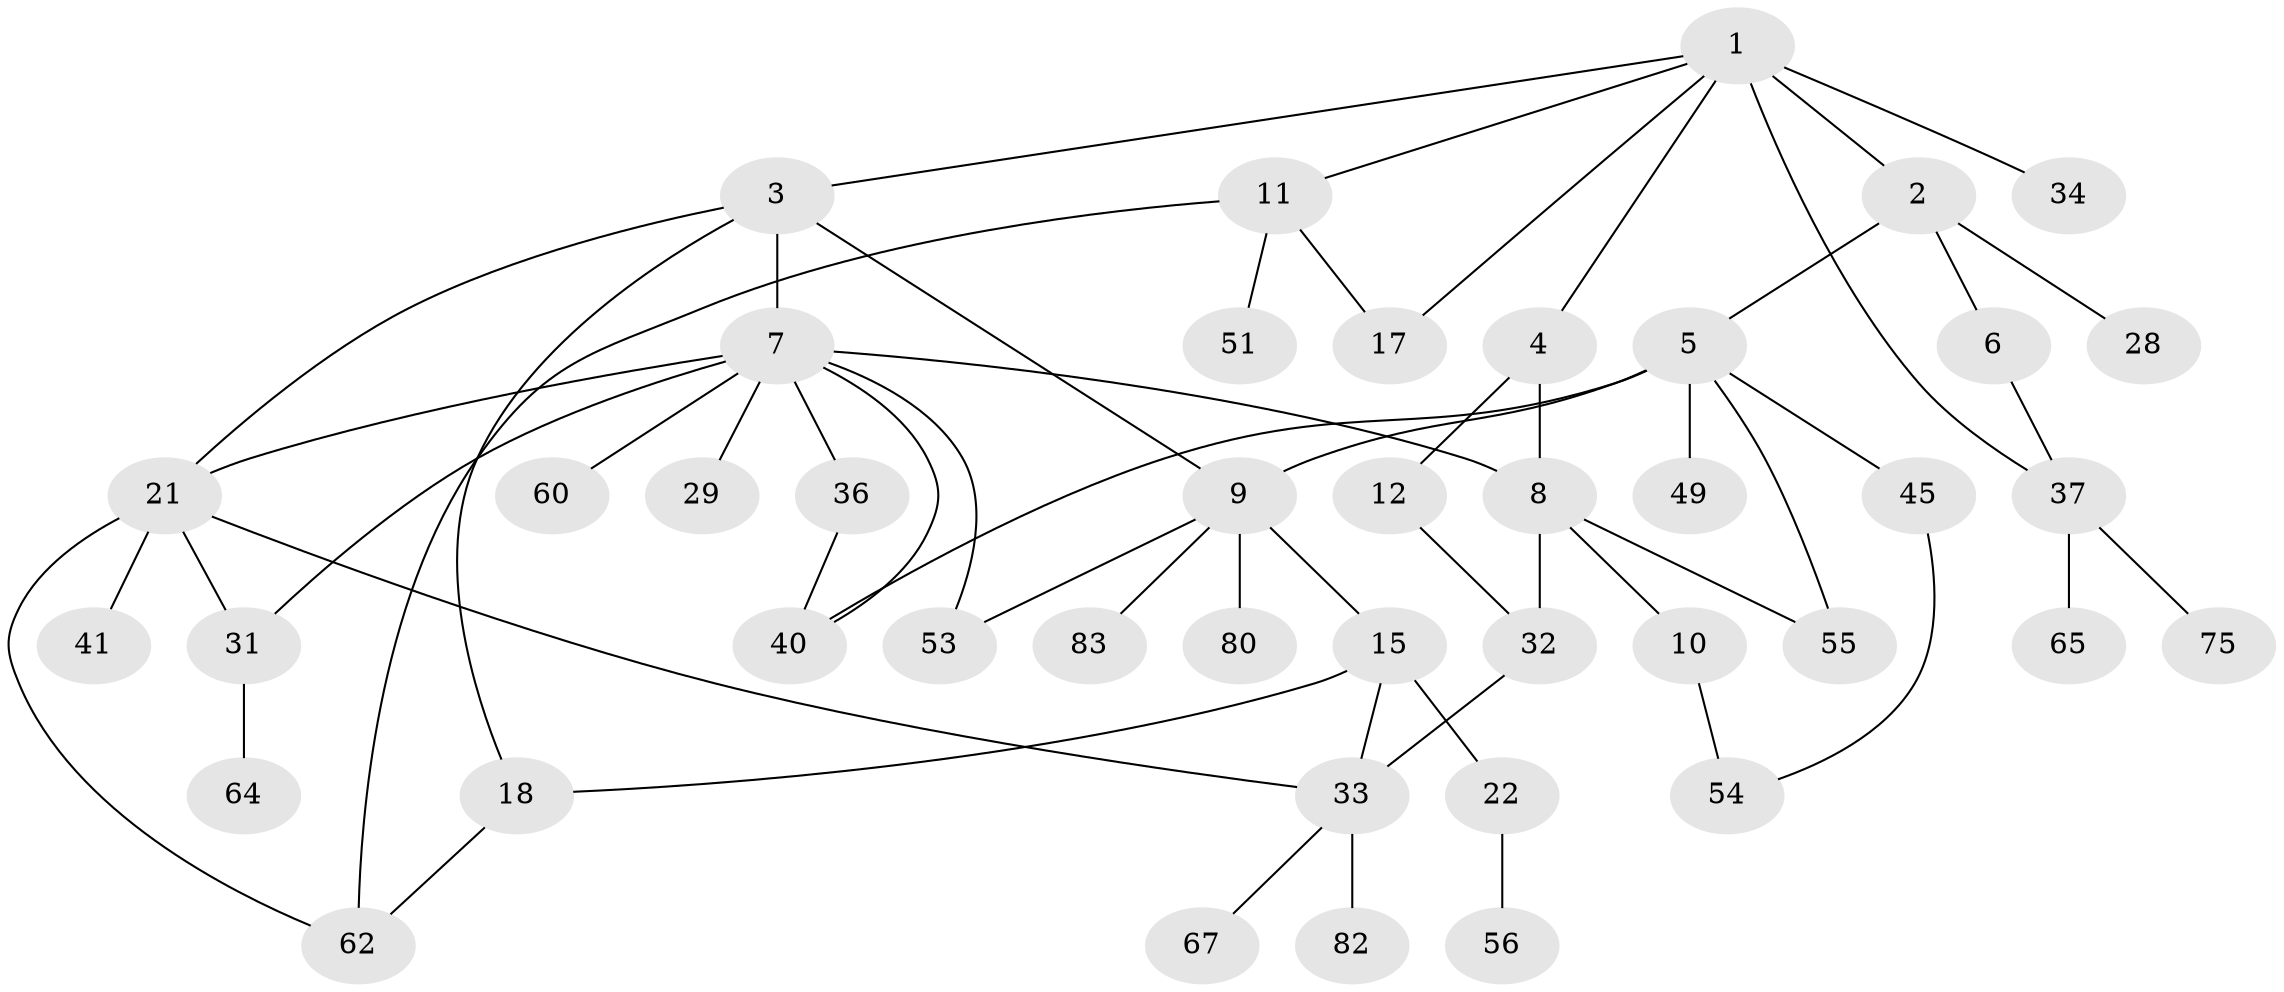 // original degree distribution, {8: 0.011627906976744186, 4: 0.10465116279069768, 5: 0.11627906976744186, 3: 0.1744186046511628, 2: 0.27906976744186046, 1: 0.313953488372093}
// Generated by graph-tools (version 1.1) at 2025/13/03/09/25 04:13:31]
// undirected, 43 vertices, 59 edges
graph export_dot {
graph [start="1"]
  node [color=gray90,style=filled];
  1;
  2;
  3;
  4;
  5 [super="+26"];
  6 [super="+63"];
  7 [super="+13+19"];
  8 [super="+38+77"];
  9 [super="+50+14"];
  10 [super="+35"];
  11 [super="+23+68"];
  12 [super="+66"];
  15 [super="+16"];
  17;
  18 [super="+73+20"];
  21 [super="+25+47"];
  22;
  28;
  29;
  31 [super="+79+43"];
  32 [super="+69"];
  33;
  34;
  36;
  37 [super="+71+48"];
  40 [super="+44"];
  41 [super="+72+74+52"];
  45;
  49;
  51;
  53 [super="+61"];
  54 [super="+81"];
  55;
  56;
  60;
  62;
  64;
  65;
  67;
  75;
  80;
  82;
  83;
  1 -- 2;
  1 -- 3;
  1 -- 4;
  1 -- 11;
  1 -- 17;
  1 -- 34;
  1 -- 37 [weight=2];
  2 -- 5;
  2 -- 6;
  2 -- 28;
  3 -- 7;
  3 -- 9;
  3 -- 21;
  3 -- 18;
  4 -- 8;
  4 -- 12 [weight=2];
  5 -- 9 [weight=2];
  5 -- 49;
  5 -- 55;
  5 -- 45;
  5 -- 40;
  6 -- 37 [weight=2];
  7 -- 21;
  7 -- 8;
  7 -- 60;
  7 -- 31;
  7 -- 36;
  7 -- 53;
  7 -- 40;
  7 -- 29;
  8 -- 10;
  8 -- 55;
  8 -- 32 [weight=2];
  9 -- 15;
  9 -- 80;
  9 -- 83;
  9 -- 53;
  10 -- 54;
  11 -- 51;
  11 -- 62;
  11 -- 17;
  12 -- 32;
  15 -- 33;
  15 -- 18;
  15 -- 22;
  18 -- 62;
  21 -- 62;
  21 -- 41;
  21 -- 31;
  21 -- 33;
  22 -- 56;
  31 -- 64;
  32 -- 33;
  33 -- 67;
  33 -- 82;
  36 -- 40;
  37 -- 75;
  37 -- 65;
  45 -- 54;
}
